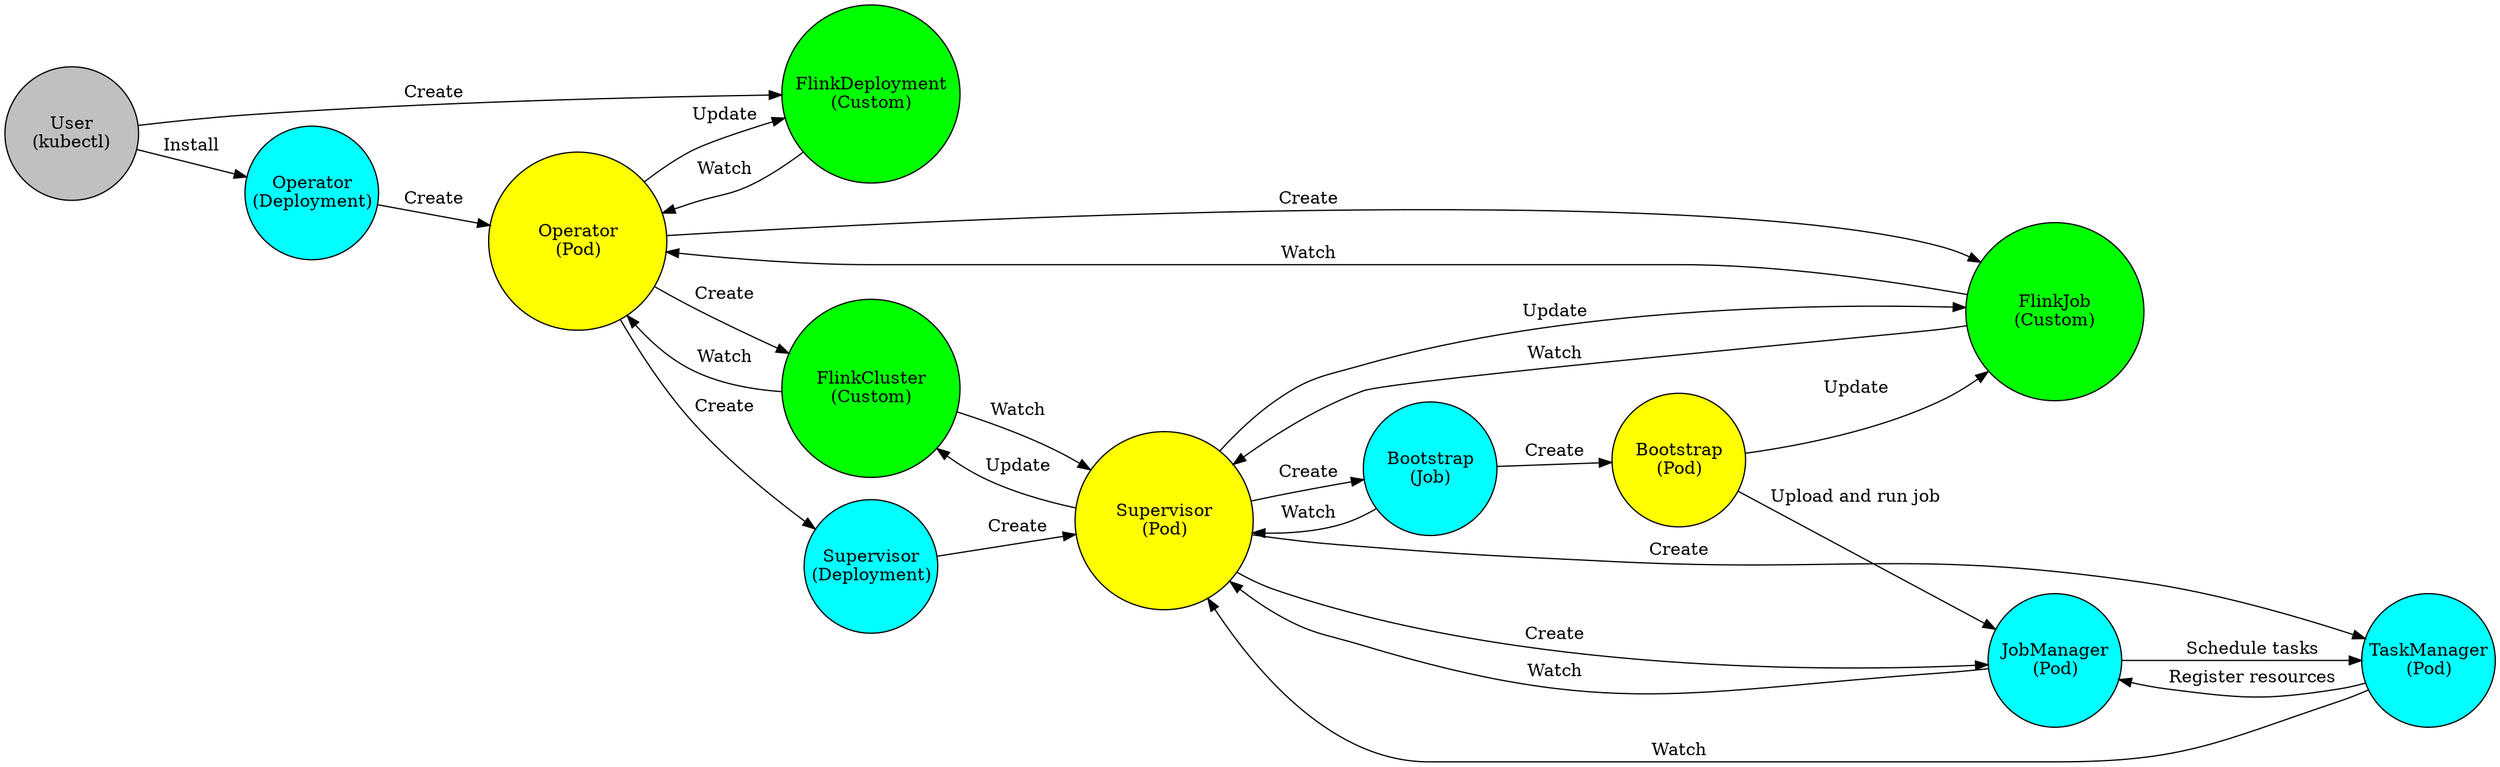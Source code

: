 digraph state_machine {
  graph [autosize=false, resolution=100];
  center=true;
  margin=0;
  rankdir=LR;
  node [shape=circle style=filled fillcolor=skyblue width=1.8 heigth=1.8 fixedsize=true];

  USER -> OPERATORDEPLOYMENT [ label = <
      <TABLE ALIGN="LEFT" BORDER="0" CELLBORDER="0" CELLSPACING="0">
          <TR>
              <TD>Install</TD>
          </TR>
      </TABLE>
  > ];
  USER -> FLINKDEPLOYMENT [ label = <
      <TABLE ALIGN="LEFT" BORDER="0" CELLBORDER="0" CELLSPACING="0">
          <TR>
              <TD>Create</TD>
          </TR>
      </TABLE>
  > ];

  OPERATORDEPLOYMENT -> OPERATOR [ label = <
      <TABLE ALIGN="LEFT" BORDER="0" CELLBORDER="0" CELLSPACING="0">
          <TR>
              <TD>Create</TD>
          </TR>
      </TABLE>
  > ];

  OPERATOR -> FLINKDEPLOYMENT [ label = <
      <TABLE ALIGN="LEFT" BORDER="0" CELLBORDER="0" CELLSPACING="0">
          <TR>
              <TD>Update</TD>
          </TR>
      </TABLE>
  > ];
  OPERATOR -> FLINKCLUSTER [ label = <
      <TABLE ALIGN="LEFT" BORDER="0" CELLBORDER="0" CELLSPACING="0">
          <TR>
              <TD>Create</TD>
          </TR>
      </TABLE>
  > ];
  OPERATOR -> FLINKJOB [ label = <
      <TABLE ALIGN="LEFT" BORDER="0" CELLBORDER="0" CELLSPACING="0">
          <TR>
              <TD>Create</TD>
          </TR>
      </TABLE>
  > ];
  OPERATOR -> SUPERVISORDEPLOYMENT [ label = <
      <TABLE ALIGN="LEFT" BORDER="0" CELLBORDER="0" CELLSPACING="0">
          <TR>
              <TD>Create</TD>
          </TR>
      </TABLE>
  > ];

  FLINKDEPLOYMENT -> OPERATOR [ label = <
      <TABLE ALIGN="LEFT" BORDER="0" CELLBORDER="0" CELLSPACING="0">
          <TR>
              <TD>Watch</TD>
          </TR>
      </TABLE>
  > ];

  FLINKCLUSTER -> OPERATOR [ label = <
      <TABLE ALIGN="LEFT" BORDER="0" CELLBORDER="0" CELLSPACING="0">
          <TR>
              <TD>Watch</TD>
          </TR>
      </TABLE>
  > ];
  FLINKCLUSTER -> SUPERVISOR [ label = <
      <TABLE ALIGN="LEFT" BORDER="0" CELLBORDER="0" CELLSPACING="0">
          <TR>
              <TD>Watch</TD>
          </TR>
      </TABLE>
  > ];

  FLINKJOB -> OPERATOR [ label = <
      <TABLE ALIGN="LEFT" BORDER="0" CELLBORDER="0" CELLSPACING="0">
          <TR>
              <TD>Watch</TD>
          </TR>
      </TABLE>
  > ];
  FLINKJOB -> SUPERVISOR [ label = <
      <TABLE ALIGN="LEFT" BORDER="0" CELLBORDER="0" CELLSPACING="0">
          <TR>
              <TD>Watch</TD>
          </TR>
      </TABLE>
  > ];

  SUPERVISORDEPLOYMENT -> SUPERVISOR [ label = <
      <TABLE ALIGN="LEFT" BORDER="0" CELLBORDER="0" CELLSPACING="0">
          <TR>
              <TD>Create</TD>
          </TR>
      </TABLE>
  > ];

  SUPERVISOR -> JOBMANAGER [ label = <
      <TABLE ALIGN="LEFT" BORDER="0" CELLBORDER="0" CELLSPACING="0">
          <TR>
              <TD>Create</TD>
          </TR>
      </TABLE>
  > ];
  SUPERVISOR -> TASKMANAGER [ label = <
      <TABLE ALIGN="LEFT" BORDER="0" CELLBORDER="0" CELLSPACING="0">
          <TR>
              <TD>Create</TD>
          </TR>
      </TABLE>
  > ];
  SUPERVISOR -> BOOTSTRAPJOB [ label = <
      <TABLE ALIGN="LEFT" BORDER="0" CELLBORDER="0" CELLSPACING="0">
          <TR>
              <TD>Create</TD>
          </TR>
      </TABLE>
  > ];
  SUPERVISOR -> FLINKCLUSTER [ label = <
      <TABLE ALIGN="LEFT" BORDER="0" CELLBORDER="0" CELLSPACING="0">
          <TR>
              <TD>Update</TD>
          </TR>
      </TABLE>
  > ];
  SUPERVISOR -> FLINKJOB [ label = <
      <TABLE ALIGN="LEFT" BORDER="0" CELLBORDER="0" CELLSPACING="0">
          <TR>
              <TD>Update</TD>
          </TR>
      </TABLE>
  > ];

  BOOTSTRAPJOB -> SUPERVISOR [ label = <
      <TABLE ALIGN="LEFT" BORDER="0" CELLBORDER="0" CELLSPACING="0">
          <TR>
              <TD>Watch</TD>
          </TR>
      </TABLE>
  > ];
  BOOTSTRAPJOB -> BOOTSTRAP [ label = <
      <TABLE ALIGN="LEFT" BORDER="0" CELLBORDER="0" CELLSPACING="0">
          <TR>
              <TD>Create</TD>
          </TR>
      </TABLE>
  > ];

  BOOTSTRAP -> JOBMANAGER [ label = <
      <TABLE ALIGN="LEFT" BORDER="0" CELLBORDER="0" CELLSPACING="0">
          <TR>
              <TD>Upload and run job</TD>
          </TR>
      </TABLE>
  > ];
  BOOTSTRAP -> FLINKJOB [ label = <
      <TABLE ALIGN="LEFT" BORDER="0" CELLBORDER="0" CELLSPACING="0">
          <TR>
              <TD>Update</TD>
          </TR>
      </TABLE>
  > ];

  JOBMANAGER -> SUPERVISOR [ label = <
      <TABLE ALIGN="LEFT" BORDER="0" CELLBORDER="0" CELLSPACING="0">
          <TR>
              <TD>Watch</TD>
          </TR>
      </TABLE>
  > ];
  JOBMANAGER -> TASKMANAGER [ label = <
      <TABLE ALIGN="LEFT" BORDER="0" CELLBORDER="0" CELLSPACING="0">
          <TR>
              <TD>Schedule tasks</TD>
          </TR>
      </TABLE>
  > ];

  TASKMANAGER -> SUPERVISOR [ label = <
      <TABLE ALIGN="LEFT" BORDER="0" CELLBORDER="0" CELLSPACING="0">
          <TR>
              <TD>Watch</TD>
          </TR>
      </TABLE>
  > ];
  TASKMANAGER -> JOBMANAGER [ label = <
      <TABLE ALIGN="LEFT" BORDER="0" CELLBORDER="0" CELLSPACING="0">
          <TR>
              <TD>Register resources</TD>
          </TR>
      </TABLE>
  > ];


  USER [ fillcolor=gray width=1.5 ] [ label = <
    <TABLE ALIGN="LEFT" BORDER="0" CELLBORDER="0" CELLSPACING="0">
        <TR>
            <TD>User<BR/>(kubectl)</TD>
        </TR>
    </TABLE>
  > ];
  SUPERVISORDEPLOYMENT [ fillcolor=cyan width=1.5 ] [ label = <
    <TABLE ALIGN="LEFT" BORDER="0" CELLBORDER="0" CELLSPACING="0">
        <TR>
            <TD>Supervisor<BR/>(Deployment)</TD>
        </TR>
    </TABLE>
  > ];
  OPERATORDEPLOYMENT [ fillcolor=cyan width=1.5 ] [ label = <
    <TABLE ALIGN="LEFT" BORDER="0" CELLBORDER="0" CELLSPACING="0">
        <TR>
            <TD>Operator<BR/>(Deployment)</TD>
        </TR>
    </TABLE>
  > ];
  FLINKDEPLOYMENT [ fillcolor=green width=2.0 ] [ label = <
       <TABLE ALIGN="LEFT" BORDER="0" CELLBORDER="0" CELLSPACING="0">
           <TR>
               <TD>FlinkDeployment<BR/>(Custom)</TD>
           </TR>
       </TABLE>
     > ];
  FLINKCLUSTER [ fillcolor=green width=2.0 ] [ label = <
       <TABLE ALIGN="LEFT" BORDER="0" CELLBORDER="0" CELLSPACING="0">
           <TR>
               <TD>FlinkCluster<BR/>(Custom)</TD>
           </TR>
       </TABLE>
     > ];
  FLINKJOB [ fillcolor=green width=2.0 ] [ label = <
       <TABLE ALIGN="LEFT" BORDER="0" CELLBORDER="0" CELLSPACING="0">
           <TR>
               <TD>FlinkJob<BR/>(Custom)</TD>
           </TR>
       </TABLE>
     > ];
  OPERATOR [ fillcolor=yellow width=2.0 ] [ label = <
    <TABLE ALIGN="LEFT" BORDER="0" CELLBORDER="0" CELLSPACING="0">
        <TR>
            <TD>Operator<BR/>(Pod)</TD>
        </TR>
    </TABLE>
  > ];
  SUPERVISOR [ fillcolor=yellow width=2.0 ] [ label = <
    <TABLE ALIGN="LEFT" BORDER="0" CELLBORDER="0" CELLSPACING="0">
        <TR>
            <TD>Supervisor<BR/>(Pod)</TD>
        </TR>
    </TABLE>
  > ];
  BOOTSTRAPJOB [ fillcolor=cyan width=1.5 ] [ label = <
    <TABLE ALIGN="LEFT" BORDER="0" CELLBORDER="0" CELLSPACING="0">
        <TR>
            <TD>Bootstrap<BR/>(Job)</TD>
        </TR>
    </TABLE>
  > ];
  BOOTSTRAP [ fillcolor=yellow width=1.5 ] [ label = <
    <TABLE ALIGN="LEFT" BORDER="0" CELLBORDER="0" CELLSPACING="0">
        <TR>
            <TD>Bootstrap<BR/>(Pod)</TD>
        </TR>
    </TABLE>
  > ];
  JOBMANAGER [ fillcolor=cyan width=1.5 ] [ label = <
    <TABLE ALIGN="LEFT" BORDER="0" CELLBORDER="0" CELLSPACING="0">
        <TR>
            <TD>JobManager<BR/>(Pod)</TD>
        </TR>
    </TABLE>
  > ];
  TASKMANAGER [ fillcolor=cyan width=1.5 ] [ label = <
    <TABLE ALIGN="LEFT" BORDER="0" CELLBORDER="0" CELLSPACING="0">
        <TR>
            <TD>TaskManager<BR/>(Pod)</TD>
        </TR>
    </TABLE>
  > ];
}
